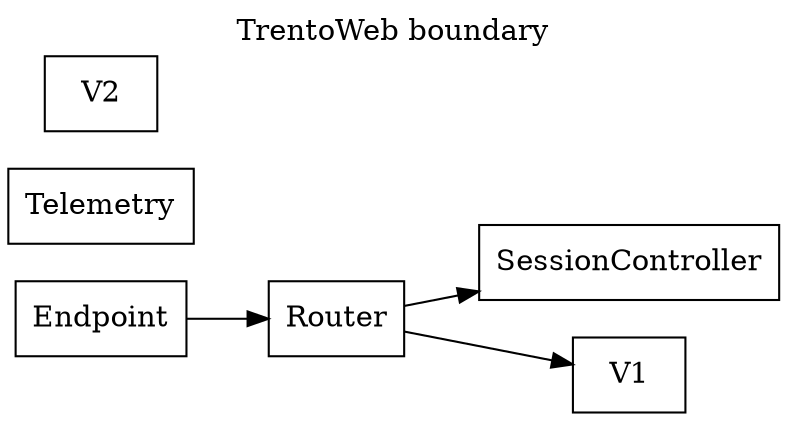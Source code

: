digraph {
  label="TrentoWeb boundary";
  labelloc=top;
  rankdir=LR;

  "Endpoint" [shape=box];
  "Router" [shape=box];
  "SessionController" [shape=box];
  "Telemetry" [shape=box];
  "V1" [shape=box];
  "V2" [shape=box];

  "Endpoint" -> "Router";
  "Router" -> "SessionController";
  "Router" -> "V1";
}
